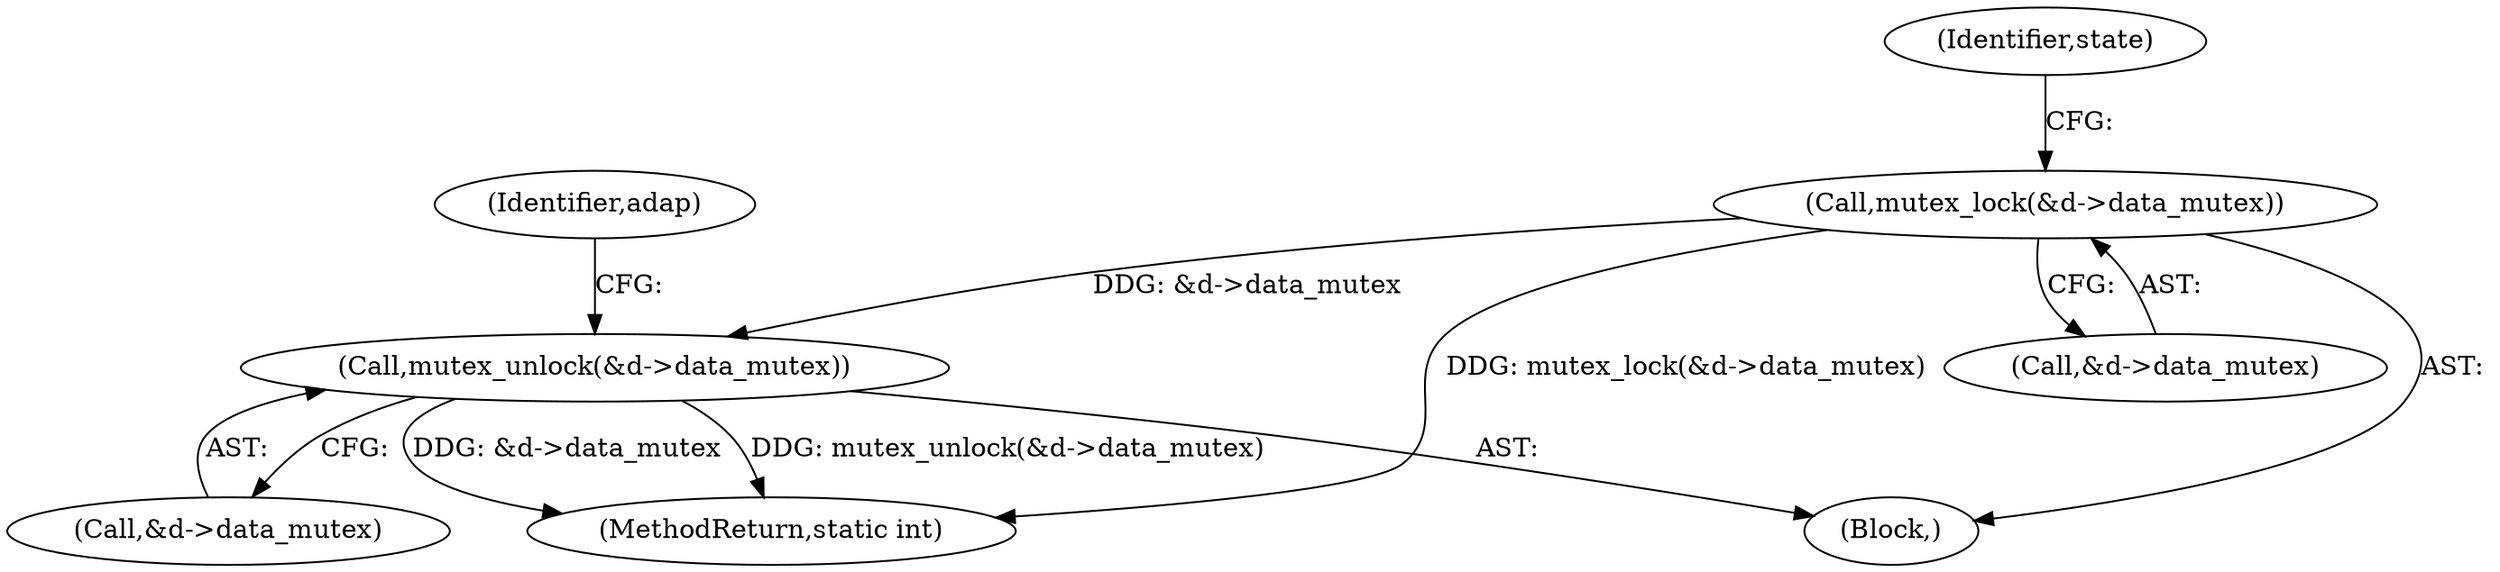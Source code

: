 digraph "0_linux_606142af57dad981b78707234cfbd15f9f7b7125@API" {
"1000143" [label="(Call,mutex_unlock(&d->data_mutex))"];
"1000115" [label="(Call,mutex_lock(&d->data_mutex))"];
"1000203" [label="(MethodReturn,static int)"];
"1000152" [label="(Identifier,adap)"];
"1000102" [label="(Block,)"];
"1000116" [label="(Call,&d->data_mutex)"];
"1000144" [label="(Call,&d->data_mutex)"];
"1000143" [label="(Call,mutex_unlock(&d->data_mutex))"];
"1000115" [label="(Call,mutex_lock(&d->data_mutex))"];
"1000123" [label="(Identifier,state)"];
"1000143" -> "1000102"  [label="AST: "];
"1000143" -> "1000144"  [label="CFG: "];
"1000144" -> "1000143"  [label="AST: "];
"1000152" -> "1000143"  [label="CFG: "];
"1000143" -> "1000203"  [label="DDG: mutex_unlock(&d->data_mutex)"];
"1000143" -> "1000203"  [label="DDG: &d->data_mutex"];
"1000115" -> "1000143"  [label="DDG: &d->data_mutex"];
"1000115" -> "1000102"  [label="AST: "];
"1000115" -> "1000116"  [label="CFG: "];
"1000116" -> "1000115"  [label="AST: "];
"1000123" -> "1000115"  [label="CFG: "];
"1000115" -> "1000203"  [label="DDG: mutex_lock(&d->data_mutex)"];
}

